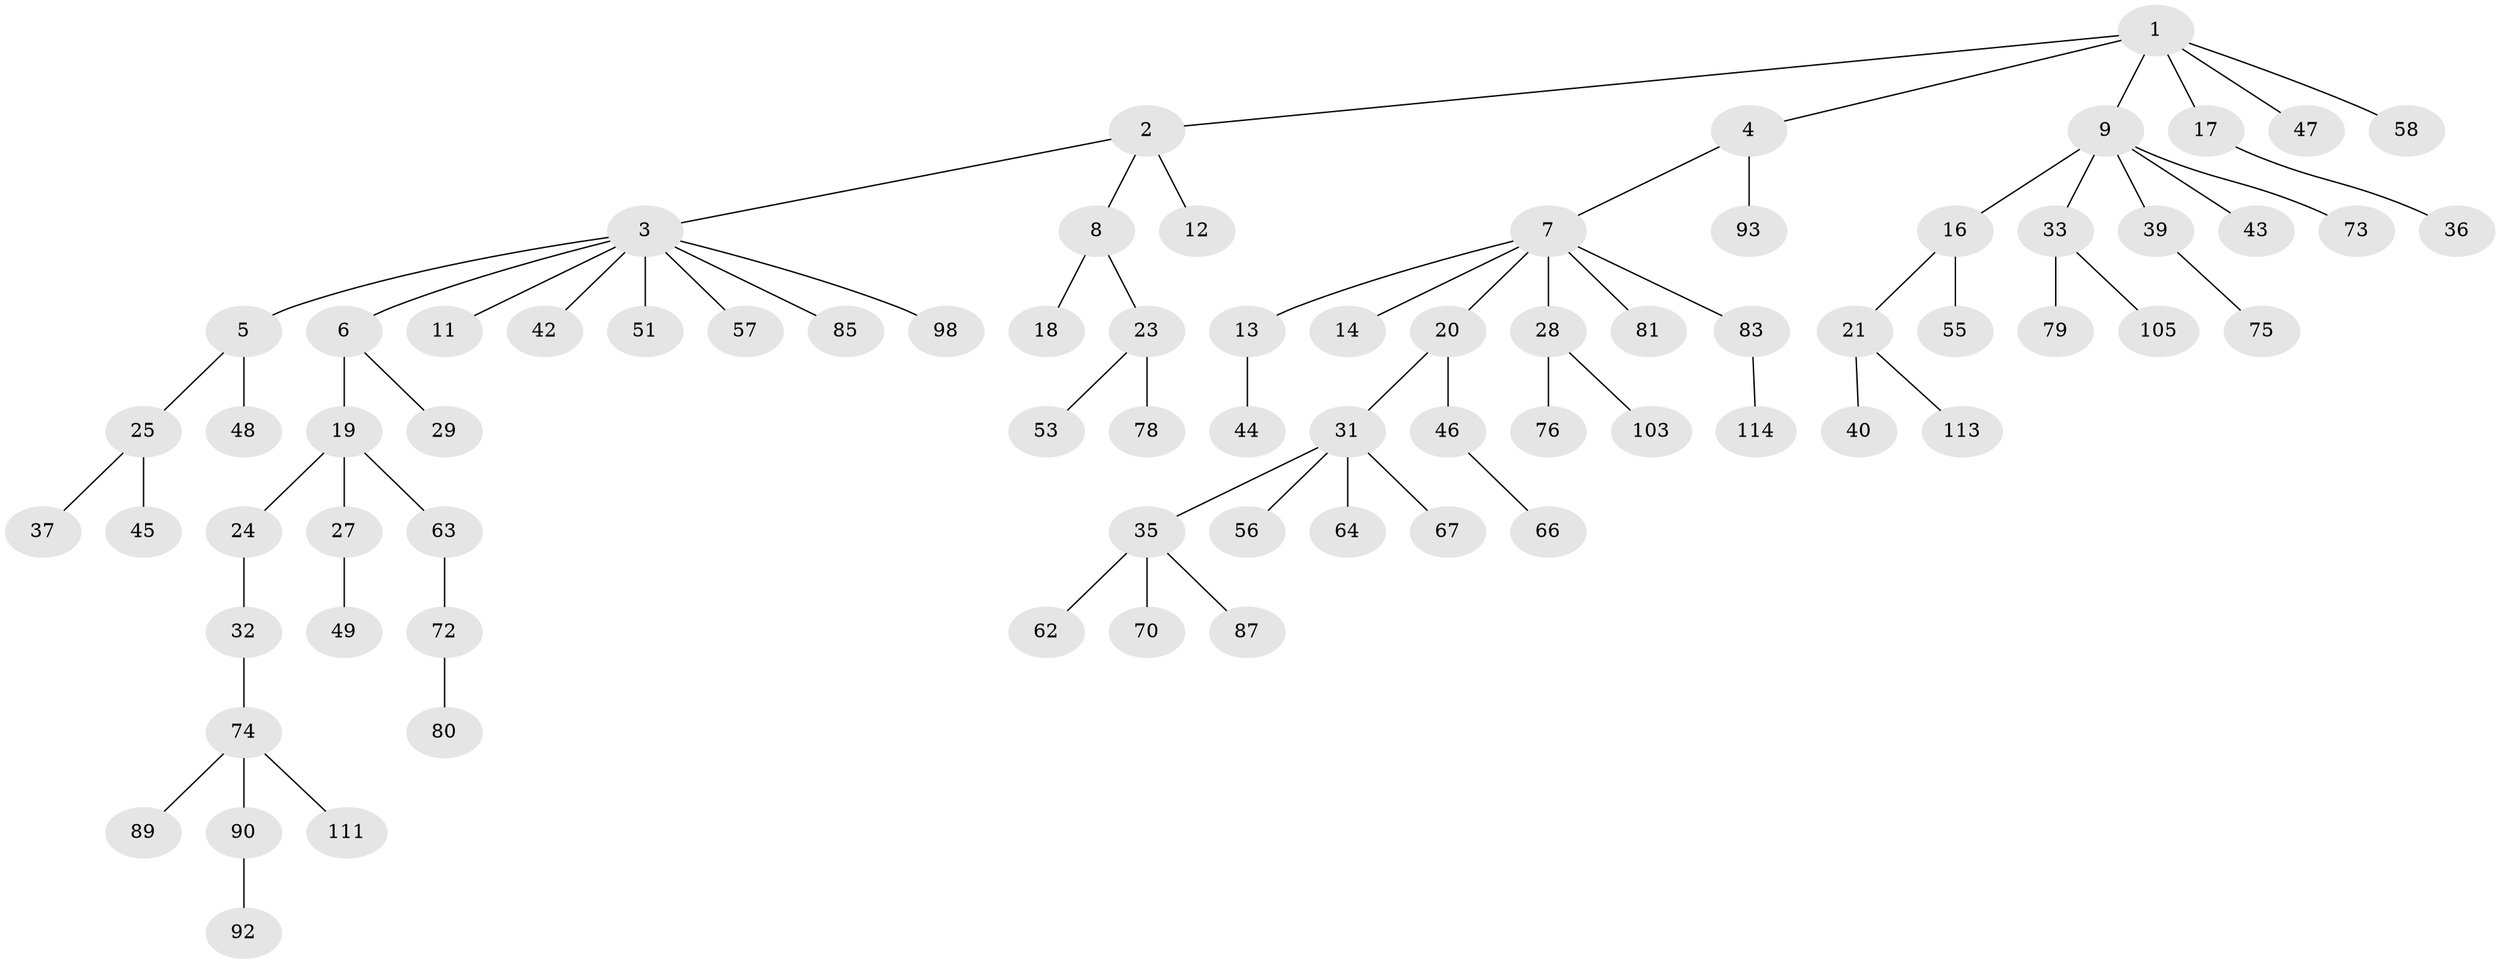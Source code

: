 // Generated by graph-tools (version 1.1) at 2025/24/03/03/25 07:24:07]
// undirected, 75 vertices, 74 edges
graph export_dot {
graph [start="1"]
  node [color=gray90,style=filled];
  1 [super="+41"];
  2 [super="+68"];
  3 [super="+10"];
  4;
  5;
  6 [super="+99"];
  7 [super="+112"];
  8;
  9 [super="+15"];
  11;
  12;
  13;
  14 [super="+110"];
  16 [super="+108"];
  17 [super="+22"];
  18;
  19 [super="+34"];
  20 [super="+26"];
  21 [super="+95"];
  23 [super="+52"];
  24;
  25 [super="+30"];
  27 [super="+94"];
  28 [super="+59"];
  29;
  31 [super="+38"];
  32;
  33;
  35 [super="+60"];
  36 [super="+61"];
  37;
  39 [super="+97"];
  40 [super="+96"];
  42;
  43 [super="+50"];
  44 [super="+65"];
  45 [super="+69"];
  46 [super="+54"];
  47 [super="+82"];
  48 [super="+91"];
  49;
  51 [super="+107"];
  53;
  55 [super="+86"];
  56;
  57;
  58;
  62 [super="+77"];
  63;
  64 [super="+71"];
  66;
  67;
  70;
  72 [super="+102"];
  73;
  74 [super="+84"];
  75;
  76;
  78 [super="+106"];
  79 [super="+100"];
  80;
  81;
  83 [super="+88"];
  85;
  87;
  89 [super="+101"];
  90;
  92;
  93;
  98 [super="+104"];
  103;
  105 [super="+109"];
  111;
  113;
  114;
  1 -- 2;
  1 -- 4;
  1 -- 9;
  1 -- 17;
  1 -- 47;
  1 -- 58;
  2 -- 3;
  2 -- 8;
  2 -- 12;
  3 -- 5;
  3 -- 6;
  3 -- 51;
  3 -- 85;
  3 -- 98;
  3 -- 57;
  3 -- 42;
  3 -- 11;
  4 -- 7;
  4 -- 93;
  5 -- 25;
  5 -- 48;
  6 -- 19;
  6 -- 29;
  7 -- 13;
  7 -- 14;
  7 -- 20;
  7 -- 28;
  7 -- 81;
  7 -- 83;
  8 -- 18;
  8 -- 23;
  9 -- 16;
  9 -- 33;
  9 -- 43;
  9 -- 73;
  9 -- 39;
  13 -- 44;
  16 -- 21;
  16 -- 55;
  17 -- 36;
  19 -- 24;
  19 -- 27;
  19 -- 63;
  20 -- 46;
  20 -- 31;
  21 -- 40;
  21 -- 113;
  23 -- 78;
  23 -- 53;
  24 -- 32;
  25 -- 37;
  25 -- 45;
  27 -- 49;
  28 -- 103;
  28 -- 76;
  31 -- 35;
  31 -- 56;
  31 -- 64;
  31 -- 67;
  32 -- 74;
  33 -- 79;
  33 -- 105;
  35 -- 62;
  35 -- 87;
  35 -- 70;
  39 -- 75;
  46 -- 66;
  63 -- 72;
  72 -- 80;
  74 -- 90;
  74 -- 111;
  74 -- 89;
  83 -- 114;
  90 -- 92;
}
